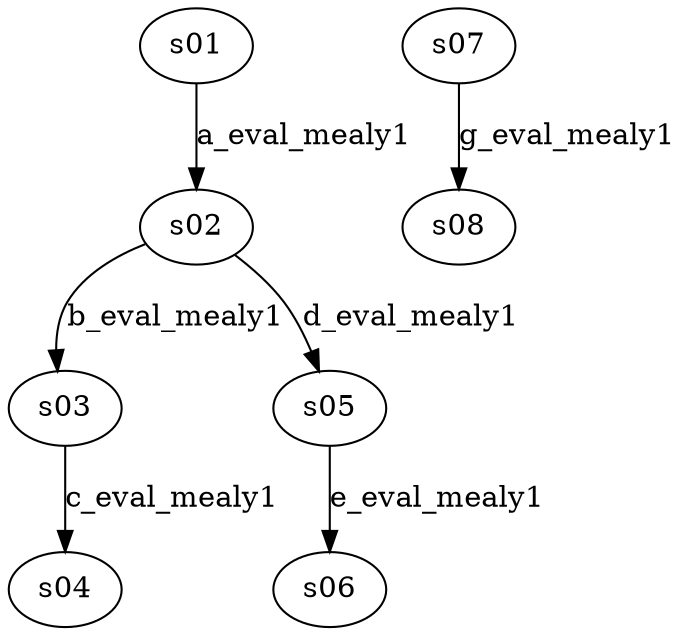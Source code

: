 strict digraph signal_graph {
edge [label=c_eval_mealy1];
s03 -> s04;
edge [label=b_eval_mealy1];
s02 -> s03;
edge [label=a_eval_mealy1];
s01 -> s02;
edge [label=d_eval_mealy1];
s02 -> s05;
edge [label=e_eval_mealy1];
s05 -> s06;
edge [label=g_eval_mealy1];
s07 -> s08;
}

